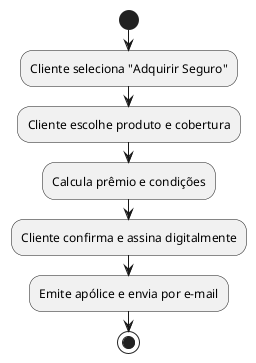 @startuml case12
start
:Cliente seleciona "Adquirir Seguro";
:Cliente escolhe produto e cobertura;
:Calcula prêmio e condições;
:Cliente confirma e assina digitalmente;
:Emite apólice e envia por e-mail;
stop
@enduml